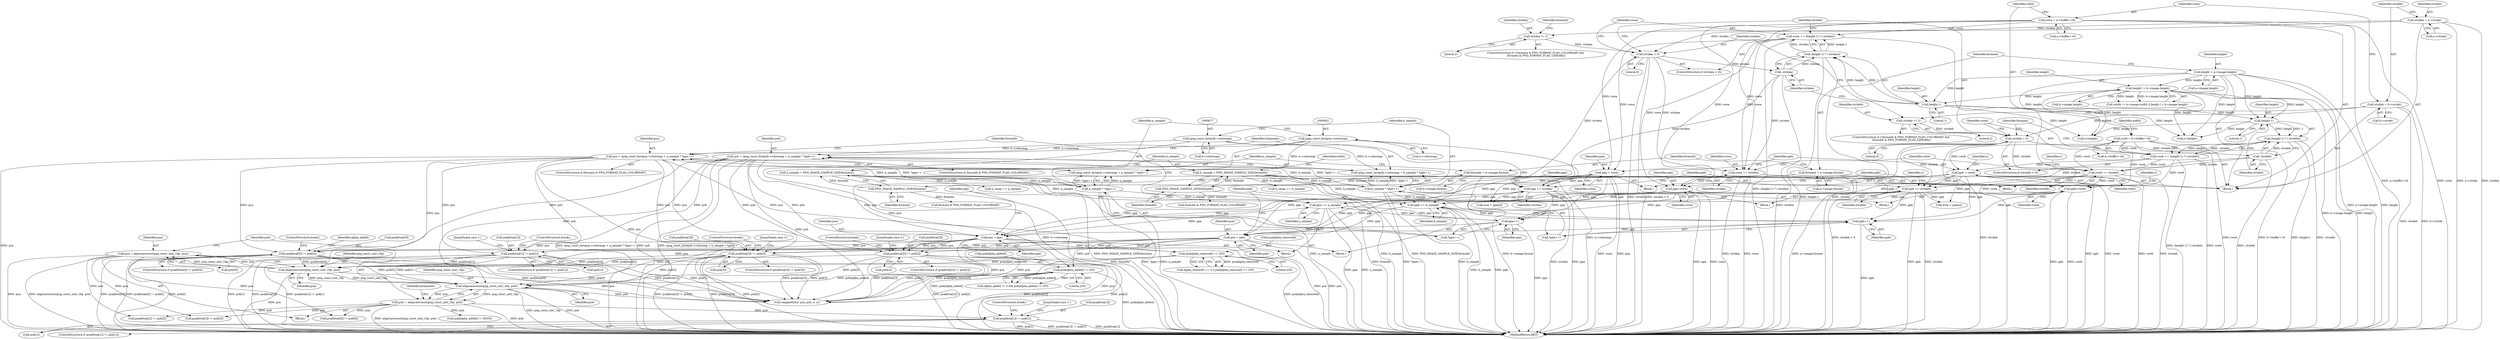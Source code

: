 digraph "0_Android_9d4853418ab2f754c2b63e091c29c5529b8b86ca_27@array" {
"1000943" [label="(Call,pua[btoa[1]] != pub[1])"];
"1000903" [label="(Call,pua = aligncastconst(png_const_uint_16p, psa))"];
"1000905" [label="(Call,aligncastconst(png_const_uint_16p, psa))"];
"1000911" [label="(Call,aligncastconst(png_const_uint_16p, psb))"];
"1000873" [label="(Call,psb = (png_const_bytep)b->colormap + b_sample * *ppb++)"];
"1000876" [label="(Call,(png_const_bytep)b->colormap)"];
"1000881" [label="(Call,b_sample * *ppb++)"];
"1000211" [label="(Call,b_sample = PNG_IMAGE_SAMPLE_SIZE(formatb))"];
"1000213" [label="(Call,PNG_IMAGE_SAMPLE_SIZE(formatb))"];
"1000198" [label="(Call,formatb = b->image.format)"];
"1001020" [label="(Call,psa[btoa[1]] != psb[1])"];
"1000848" [label="(Call,psa = (png_const_bytep)a->colormap + a_sample * *ppa++)"];
"1000851" [label="(Call,(png_const_bytep)a->colormap)"];
"1000856" [label="(Call,a_sample * *ppa++)"];
"1000206" [label="(Call,a_sample = PNG_IMAGE_SAMPLE_SIZE(formata))"];
"1000208" [label="(Call,PNG_IMAGE_SAMPLE_SIZE(formata))"];
"1000190" [label="(Call,formata = a->image.format)"];
"1000863" [label="(Call,psa = ppa)"];
"1000859" [label="(Call,ppa++)"];
"1000830" [label="(Call,ppa=rowa)"];
"1000158" [label="(Call,rowa = a->buffer+16)"];
"1000814" [label="(Call,rowa += stridea)"];
"1000279" [label="(Call,stridea < 0)"];
"1000263" [label="(Call,stridea *= 2)"];
"1000146" [label="(Call,stridea = a->stride)"];
"1000288" [label="(Call,-stridea)"];
"1000282" [label="(Call,rowa += (height-1) * (-stridea))"];
"1000284" [label="(Call,(height-1) * (-stridea))"];
"1000285" [label="(Call,height-1)"];
"1000230" [label="(Call,height != b->image.height)"];
"1000182" [label="(Call,height = a->image.height)"];
"1000866" [label="(Call,ppa += a_sample)"];
"1000349" [label="(Call,ppa += stridea)"];
"1000326" [label="(Call,ppa = rowa)"];
"1000888" [label="(Call,psb = ppb)"];
"1000833" [label="(Call,ppb=rowb)"];
"1000817" [label="(Call,rowb += strideb)"];
"1000291" [label="(Call,strideb < 0)"];
"1000152" [label="(Call,strideb = b->stride)"];
"1000275" [label="(Call,strideb *= 2)"];
"1000300" [label="(Call,-strideb)"];
"1000166" [label="(Call,rowb = b->buffer+16)"];
"1000294" [label="(Call,rowb += (height-1) * (-strideb))"];
"1000296" [label="(Call,(height-1) * (-strideb))"];
"1000297" [label="(Call,height-1)"];
"1000884" [label="(Call,ppb++)"];
"1000891" [label="(Call,ppb += b_sample)"];
"1000352" [label="(Call,ppb += strideb)"];
"1000329" [label="(Call,ppb = rowb)"];
"1001032" [label="(Call,psa[btoa[0]] != psb[0])"];
"1001047" [label="(Call,psb[alpha_added] != 255)"];
"1000996" [label="(Call,psa[btoa[3]] != psb[3])"];
"1001008" [label="(Call,psa[btoa[2]] != psb[2])"];
"1000985" [label="(Call,psa[alpha_removed] == 255)"];
"1000909" [label="(Call,pub = aligncastconst(png_const_uint_16p, psb))"];
"1000167" [label="(Identifier,rowb)"];
"1000183" [label="(Identifier,height)"];
"1000881" [label="(Call,b_sample * *ppb++)"];
"1000807" [label="(Call,y<height)"];
"1000213" [label="(Call,PNG_IMAGE_SAMPLE_SIZE(formatb))"];
"1000952" [label="(ControlStructure,break;)"];
"1000168" [label="(Call,b->buffer+16)"];
"1000831" [label="(Identifier,ppa)"];
"1000891" [label="(Call,ppb += b_sample)"];
"1000159" [label="(Identifier,rowa)"];
"1000866" [label="(Call,ppa += a_sample)"];
"1001041" [label="(ControlStructure,break;)"];
"1000860" [label="(Identifier,ppa)"];
"1000296" [label="(Call,(height-1) * (-strideb))"];
"1001026" [label="(Call,psb[1])"];
"1000834" [label="(Identifier,ppb)"];
"1000191" [label="(Identifier,formata)"];
"1001059" [label="(Call,cmppixel(&tr, psa, psb, x, y))"];
"1000819" [label="(Identifier,strideb)"];
"1000876" [label="(Call,(png_const_bytep)b->colormap)"];
"1000871" [label="(Identifier,formatb)"];
"1000206" [label="(Call,a_sample = PNG_IMAGE_SAMPLE_SIZE(formata))"];
"1000903" [label="(Call,pua = aligncastconst(png_const_uint_16p, psa))"];
"1000904" [label="(Identifier,pua)"];
"1000849" [label="(Identifier,psa)"];
"1000230" [label="(Call,height != b->image.height)"];
"1000943" [label="(Call,pua[btoa[1]] != pub[1])"];
"1001047" [label="(Call,psb[alpha_added] != 255)"];
"1000901" [label="(Block,)"];
"1000212" [label="(Identifier,b_sample)"];
"1000862" [label="(Block,)"];
"1000351" [label="(Identifier,stridea)"];
"1000330" [label="(Identifier,ppb)"];
"1000808" [label="(Identifier,y)"];
"1000304" [label="(Identifier,formata)"];
"1001043" [label="(Call,alpha_added != 4 && psb[alpha_added] != 255)"];
"1000953" [label="(JumpTarget,case 1:)"];
"1000829" [label="(Block,)"];
"1000147" [label="(Identifier,stridea)"];
"1000981" [label="(Call,alpha_removed == 4 || psa[alpha_removed] == 255)"];
"1000287" [label="(Literal,1)"];
"1000892" [label="(Identifier,ppb)"];
"1000986" [label="(Call,psa[alpha_removed])"];
"1000144" [label="(Block,)"];
"1000837" [label="(Identifier,x)"];
"1000211" [label="(Call,b_sample = PNG_IMAGE_SAMPLE_SIZE(formatb))"];
"1000348" [label="(Block,)"];
"1001017" [label="(ControlStructure,break;)"];
"1001008" [label="(Call,psa[btoa[2]] != psb[2])"];
"1001005" [label="(ControlStructure,break;)"];
"1000858" [label="(Call,*ppa++)"];
"1000335" [label="(Identifier,y)"];
"1000263" [label="(Call,stridea *= 2)"];
"1000199" [label="(Identifier,formatb)"];
"1000207" [label="(Identifier,a_sample)"];
"1000281" [label="(Literal,0)"];
"1000280" [label="(Identifier,stridea)"];
"1000288" [label="(Call,-stridea)"];
"1000949" [label="(Call,pub[1])"];
"1000955" [label="(Call,pua[btoa[0]] != pub[0])"];
"1000275" [label="(Call,strideb *= 2)"];
"1000863" [label="(Call,psa = ppa)"];
"1000873" [label="(Call,psb = (png_const_bytep)b->colormap + b_sample * *ppb++)"];
"1001020" [label="(Call,psa[btoa[1]] != psb[1])"];
"1001030" [label="(JumpTarget,case 1:)"];
"1000276" [label="(Identifier,strideb)"];
"1000285" [label="(Call,height-1)"];
"1000298" [label="(Identifier,height)"];
"1001006" [label="(JumpTarget,case 3:)"];
"1000883" [label="(Call,*ppb++)"];
"1000175" [label="(Identifier,width)"];
"1001018" [label="(JumpTarget,case 2:)"];
"1000850" [label="(Call,(png_const_bytep)a->colormap + a_sample * *ppa++)"];
"1000190" [label="(Call,formata = a->image.format)"];
"1000231" [label="(Identifier,height)"];
"1000887" [label="(Block,)"];
"1000882" [label="(Identifier,b_sample)"];
"1000814" [label="(Call,rowa += stridea)"];
"1000835" [label="(Identifier,rowb)"];
"1001038" [label="(Call,psb[0])"];
"1000354" [label="(Identifier,strideb)"];
"1000342" [label="(Identifier,y)"];
"1001128" [label="(MethodReturn,RET)"];
"1000911" [label="(Call,aligncastconst(png_const_uint_16p, psb))"];
"1000265" [label="(Literal,2)"];
"1000299" [label="(Literal,1)"];
"1001051" [label="(Literal,255)"];
"1000830" [label="(Call,ppa=rowa)"];
"1000844" [label="(ControlStructure,if (formata & PNG_FORMAT_FLAG_COLORMAP))"];
"1000192" [label="(Call,a->image.format)"];
"1000857" [label="(Identifier,a_sample)"];
"1000817" [label="(Call,rowb += strideb)"];
"1000995" [label="(ControlStructure,if (psa[btoa[3]] != psb[3]))"];
"1000864" [label="(Identifier,psa)"];
"1000292" [label="(Identifier,strideb)"];
"1000919" [label="(Call,pua[btoa[3]] != pub[3])"];
"1000349" [label="(Call,ppa += stridea)"];
"1000350" [label="(Identifier,ppa)"];
"1000295" [label="(Identifier,rowb)"];
"1000148" [label="(Call,a->stride)"];
"1000833" [label="(Call,ppb=rowb)"];
"1001045" [label="(Identifier,alpha_added)"];
"1000208" [label="(Call,PNG_IMAGE_SAMPLE_SIZE(formata))"];
"1000232" [label="(Call,b->image.height)"];
"1000270" [label="(Identifier,formatb)"];
"1001014" [label="(Call,psb[2])"];
"1000353" [label="(Identifier,ppb)"];
"1000352" [label="(Call,ppb += strideb)"];
"1000266" [label="(ControlStructure,if (!(formatb & PNG_FORMAT_FLAG_COLORMAP) &&\n (formatb & PNG_FORMAT_FLAG_LINEAR)))"];
"1000905" [label="(Call,aligncastconst(png_const_uint_16p, psa))"];
"1000853" [label="(Call,a->colormap)"];
"1001033" [label="(Call,psa[btoa[0]])"];
"1000269" [label="(Call,formatb & PNG_FORMAT_FLAG_COLORMAP)"];
"1000910" [label="(Identifier,pub)"];
"1000859" [label="(Call,ppa++)"];
"1000374" [label="(Call,aval = ppa[x])"];
"1000308" [label="(Block,)"];
"1000944" [label="(Call,pua[btoa[1]])"];
"1000851" [label="(Call,(png_const_bytep)a->colormap)"];
"1000878" [label="(Call,b->colormap)"];
"1000884" [label="(Call,ppb++)"];
"1000257" [label="(Call,formata & PNG_FORMAT_FLAG_COLORMAP)"];
"1001002" [label="(Call,psb[3])"];
"1000166" [label="(Call,rowb = b->buffer+16)"];
"1000813" [label="(Block,)"];
"1000327" [label="(Identifier,ppa)"];
"1000444" [label="(Call,a_cmap += a_sample)"];
"1001019" [label="(ControlStructure,if (psa[btoa[1]] != psb[1]))"];
"1000209" [label="(Identifier,formata)"];
"1001007" [label="(ControlStructure,if (psa[btoa[2]] != psb[2]))"];
"1000154" [label="(Call,b->stride)"];
"1001021" [label="(Call,psa[btoa[1]])"];
"1000893" [label="(Identifier,b_sample)"];
"1000913" [label="(Identifier,psb)"];
"1000912" [label="(Identifier,png_const_uint_16p)"];
"1000290" [label="(ControlStructure,if (strideb < 0))"];
"1000277" [label="(Literal,2)"];
"1000264" [label="(Identifier,stridea)"];
"1000970" [label="(Call,pub[alpha_added] != 65535)"];
"1000931" [label="(Call,pua[btoa[2]] != pub[2])"];
"1000869" [label="(ControlStructure,if (formatb & PNG_FORMAT_FLAG_COLORMAP))"];
"1000297" [label="(Call,height-1)"];
"1000146" [label="(Call,stridea = a->stride)"];
"1001032" [label="(Call,psa[btoa[0]] != psb[0])"];
"1000254" [label="(ControlStructure,if (!(formata & PNG_FORMAT_FLAG_COLORMAP) &&\n (formata & PNG_FORMAT_FLAG_LINEAR)))"];
"1000856" [label="(Call,a_sample * *ppa++)"];
"1000816" [label="(Identifier,stridea)"];
"1000907" [label="(Identifier,psa)"];
"1000875" [label="(Call,(png_const_bytep)b->colormap + b_sample * *ppb++)"];
"1001029" [label="(ControlStructure,break;)"];
"1000906" [label="(Identifier,png_const_uint_16p)"];
"1000289" [label="(Identifier,stridea)"];
"1000284" [label="(Call,(height-1) * (-stridea))"];
"1000867" [label="(Identifier,ppa)"];
"1000890" [label="(Identifier,ppb)"];
"1000301" [label="(Identifier,strideb)"];
"1000909" [label="(Call,pub = aligncastconst(png_const_uint_16p, psb))"];
"1000283" [label="(Identifier,rowa)"];
"1000874" [label="(Identifier,psb)"];
"1000153" [label="(Identifier,strideb)"];
"1000214" [label="(Identifier,formatb)"];
"1000198" [label="(Call,formatb = b->image.format)"];
"1000152" [label="(Call,strideb = b->stride)"];
"1000885" [label="(Identifier,ppb)"];
"1000326" [label="(Call,ppa = rowa)"];
"1000848" [label="(Call,psa = (png_const_bytep)a->colormap + a_sample * *ppa++)"];
"1000224" [label="(Identifier,width)"];
"1000985" [label="(Call,psa[alpha_removed] == 255)"];
"1000368" [label="(Call,bval = ppb[x])"];
"1000160" [label="(Call,a->buffer+16)"];
"1000447" [label="(Call,b_cmap += b_sample)"];
"1000818" [label="(Identifier,rowb)"];
"1000279" [label="(Call,stridea < 0)"];
"1000868" [label="(Identifier,a_sample)"];
"1000942" [label="(ControlStructure,if (pua[btoa[1]] != pub[1]))"];
"1000329" [label="(Call,ppb = rowb)"];
"1000222" [label="(Call,width != b->image.width || height != b->image.height)"];
"1000158" [label="(Call,rowa = a->buffer+16)"];
"1000989" [label="(Literal,255)"];
"1000200" [label="(Call,b->image.format)"];
"1000865" [label="(Identifier,ppa)"];
"1000278" [label="(ControlStructure,if (stridea < 0))"];
"1000328" [label="(Identifier,rowa)"];
"1000294" [label="(Call,rowb += (height-1) * (-strideb))"];
"1000997" [label="(Call,psa[btoa[3]])"];
"1000815" [label="(Identifier,rowa)"];
"1000282" [label="(Call,rowa += (height-1) * (-stridea))"];
"1001031" [label="(ControlStructure,if (psa[btoa[0]] != psb[0]))"];
"1000341" [label="(Call,y<height)"];
"1000889" [label="(Identifier,psb)"];
"1000895" [label="(Identifier,bchannels)"];
"1000286" [label="(Identifier,height)"];
"1000291" [label="(Call,strideb < 0)"];
"1000293" [label="(Literal,0)"];
"1000331" [label="(Identifier,rowb)"];
"1001048" [label="(Call,psb[alpha_added])"];
"1000915" [label="(Identifier,bchannels)"];
"1000300" [label="(Call,-strideb)"];
"1000832" [label="(Identifier,rowa)"];
"1000996" [label="(Call,psa[btoa[3]] != psb[3])"];
"1001009" [label="(Call,psa[btoa[2]])"];
"1000888" [label="(Call,psb = ppb)"];
"1000182" [label="(Call,height = a->image.height)"];
"1000184" [label="(Call,a->image.height)"];
"1000943" -> "1000942"  [label="AST: "];
"1000943" -> "1000949"  [label="CFG: "];
"1000944" -> "1000943"  [label="AST: "];
"1000949" -> "1000943"  [label="AST: "];
"1000952" -> "1000943"  [label="CFG: "];
"1000953" -> "1000943"  [label="CFG: "];
"1000943" -> "1001128"  [label="DDG: pua[btoa[1]] != pub[1]"];
"1000943" -> "1001128"  [label="DDG: pua[btoa[1]]"];
"1000943" -> "1001128"  [label="DDG: pub[1]"];
"1000903" -> "1000943"  [label="DDG: pua"];
"1000909" -> "1000943"  [label="DDG: pub"];
"1000903" -> "1000901"  [label="AST: "];
"1000903" -> "1000905"  [label="CFG: "];
"1000904" -> "1000903"  [label="AST: "];
"1000905" -> "1000903"  [label="AST: "];
"1000910" -> "1000903"  [label="CFG: "];
"1000903" -> "1001128"  [label="DDG: pua"];
"1000903" -> "1001128"  [label="DDG: aligncastconst(png_const_uint_16p, psa)"];
"1000905" -> "1000903"  [label="DDG: png_const_uint_16p"];
"1000905" -> "1000903"  [label="DDG: psa"];
"1000903" -> "1000919"  [label="DDG: pua"];
"1000903" -> "1000931"  [label="DDG: pua"];
"1000903" -> "1000955"  [label="DDG: pua"];
"1000905" -> "1000907"  [label="CFG: "];
"1000906" -> "1000905"  [label="AST: "];
"1000907" -> "1000905"  [label="AST: "];
"1000905" -> "1001128"  [label="DDG: psa"];
"1000911" -> "1000905"  [label="DDG: png_const_uint_16p"];
"1000848" -> "1000905"  [label="DDG: psa"];
"1001020" -> "1000905"  [label="DDG: psa[btoa[1]]"];
"1001008" -> "1000905"  [label="DDG: psa[btoa[2]]"];
"1001032" -> "1000905"  [label="DDG: psa[btoa[0]]"];
"1000985" -> "1000905"  [label="DDG: psa[alpha_removed]"];
"1000996" -> "1000905"  [label="DDG: psa[btoa[3]]"];
"1000863" -> "1000905"  [label="DDG: psa"];
"1000905" -> "1000911"  [label="DDG: png_const_uint_16p"];
"1000905" -> "1001059"  [label="DDG: psa"];
"1000911" -> "1000909"  [label="AST: "];
"1000911" -> "1000913"  [label="CFG: "];
"1000912" -> "1000911"  [label="AST: "];
"1000913" -> "1000911"  [label="AST: "];
"1000909" -> "1000911"  [label="CFG: "];
"1000911" -> "1001128"  [label="DDG: png_const_uint_16p"];
"1000911" -> "1001128"  [label="DDG: psb"];
"1000911" -> "1000909"  [label="DDG: png_const_uint_16p"];
"1000911" -> "1000909"  [label="DDG: psb"];
"1000873" -> "1000911"  [label="DDG: psb"];
"1001020" -> "1000911"  [label="DDG: psb[1]"];
"1001032" -> "1000911"  [label="DDG: psb[0]"];
"1001047" -> "1000911"  [label="DDG: psb[alpha_added]"];
"1000996" -> "1000911"  [label="DDG: psb[3]"];
"1001008" -> "1000911"  [label="DDG: psb[2]"];
"1000888" -> "1000911"  [label="DDG: psb"];
"1000911" -> "1001059"  [label="DDG: psb"];
"1000873" -> "1000869"  [label="AST: "];
"1000873" -> "1000875"  [label="CFG: "];
"1000874" -> "1000873"  [label="AST: "];
"1000875" -> "1000873"  [label="AST: "];
"1000895" -> "1000873"  [label="CFG: "];
"1000873" -> "1001128"  [label="DDG: psb"];
"1000873" -> "1001128"  [label="DDG: (png_const_bytep)b->colormap + b_sample * *ppb++"];
"1000876" -> "1000873"  [label="DDG: b->colormap"];
"1000881" -> "1000873"  [label="DDG: b_sample"];
"1000881" -> "1000873"  [label="DDG: *ppb++"];
"1000873" -> "1000996"  [label="DDG: psb"];
"1000873" -> "1001008"  [label="DDG: psb"];
"1000873" -> "1001020"  [label="DDG: psb"];
"1000873" -> "1001032"  [label="DDG: psb"];
"1000873" -> "1001047"  [label="DDG: psb"];
"1000873" -> "1001059"  [label="DDG: psb"];
"1000876" -> "1000875"  [label="AST: "];
"1000876" -> "1000878"  [label="CFG: "];
"1000877" -> "1000876"  [label="AST: "];
"1000878" -> "1000876"  [label="AST: "];
"1000882" -> "1000876"  [label="CFG: "];
"1000876" -> "1001128"  [label="DDG: b->colormap"];
"1000876" -> "1000875"  [label="DDG: b->colormap"];
"1000881" -> "1000875"  [label="AST: "];
"1000881" -> "1000883"  [label="CFG: "];
"1000882" -> "1000881"  [label="AST: "];
"1000883" -> "1000881"  [label="AST: "];
"1000875" -> "1000881"  [label="CFG: "];
"1000881" -> "1001128"  [label="DDG: *ppb++"];
"1000881" -> "1001128"  [label="DDG: b_sample"];
"1000881" -> "1000875"  [label="DDG: b_sample"];
"1000881" -> "1000875"  [label="DDG: *ppb++"];
"1000211" -> "1000881"  [label="DDG: b_sample"];
"1000881" -> "1000891"  [label="DDG: b_sample"];
"1000211" -> "1000144"  [label="AST: "];
"1000211" -> "1000213"  [label="CFG: "];
"1000212" -> "1000211"  [label="AST: "];
"1000213" -> "1000211"  [label="AST: "];
"1000224" -> "1000211"  [label="CFG: "];
"1000211" -> "1001128"  [label="DDG: b_sample"];
"1000211" -> "1001128"  [label="DDG: PNG_IMAGE_SAMPLE_SIZE(formatb)"];
"1000213" -> "1000211"  [label="DDG: formatb"];
"1000211" -> "1000447"  [label="DDG: b_sample"];
"1000211" -> "1000891"  [label="DDG: b_sample"];
"1000213" -> "1000214"  [label="CFG: "];
"1000214" -> "1000213"  [label="AST: "];
"1000213" -> "1001128"  [label="DDG: formatb"];
"1000198" -> "1000213"  [label="DDG: formatb"];
"1000213" -> "1000269"  [label="DDG: formatb"];
"1000198" -> "1000144"  [label="AST: "];
"1000198" -> "1000200"  [label="CFG: "];
"1000199" -> "1000198"  [label="AST: "];
"1000200" -> "1000198"  [label="AST: "];
"1000207" -> "1000198"  [label="CFG: "];
"1000198" -> "1001128"  [label="DDG: b->image.format"];
"1001020" -> "1001019"  [label="AST: "];
"1001020" -> "1001026"  [label="CFG: "];
"1001021" -> "1001020"  [label="AST: "];
"1001026" -> "1001020"  [label="AST: "];
"1001029" -> "1001020"  [label="CFG: "];
"1001030" -> "1001020"  [label="CFG: "];
"1001020" -> "1001128"  [label="DDG: psb[1]"];
"1001020" -> "1001128"  [label="DDG: psa[btoa[1]]"];
"1001020" -> "1001128"  [label="DDG: psa[btoa[1]] != psb[1]"];
"1000848" -> "1001020"  [label="DDG: psa"];
"1000863" -> "1001020"  [label="DDG: psa"];
"1000888" -> "1001020"  [label="DDG: psb"];
"1001020" -> "1001059"  [label="DDG: psa[btoa[1]]"];
"1001020" -> "1001059"  [label="DDG: psb[1]"];
"1000848" -> "1000844"  [label="AST: "];
"1000848" -> "1000850"  [label="CFG: "];
"1000849" -> "1000848"  [label="AST: "];
"1000850" -> "1000848"  [label="AST: "];
"1000871" -> "1000848"  [label="CFG: "];
"1000848" -> "1001128"  [label="DDG: psa"];
"1000848" -> "1001128"  [label="DDG: (png_const_bytep)a->colormap + a_sample * *ppa++"];
"1000851" -> "1000848"  [label="DDG: a->colormap"];
"1000856" -> "1000848"  [label="DDG: a_sample"];
"1000856" -> "1000848"  [label="DDG: *ppa++"];
"1000848" -> "1000985"  [label="DDG: psa"];
"1000848" -> "1000996"  [label="DDG: psa"];
"1000848" -> "1001008"  [label="DDG: psa"];
"1000848" -> "1001032"  [label="DDG: psa"];
"1000848" -> "1001059"  [label="DDG: psa"];
"1000851" -> "1000850"  [label="AST: "];
"1000851" -> "1000853"  [label="CFG: "];
"1000852" -> "1000851"  [label="AST: "];
"1000853" -> "1000851"  [label="AST: "];
"1000857" -> "1000851"  [label="CFG: "];
"1000851" -> "1001128"  [label="DDG: a->colormap"];
"1000851" -> "1000850"  [label="DDG: a->colormap"];
"1000856" -> "1000850"  [label="AST: "];
"1000856" -> "1000858"  [label="CFG: "];
"1000857" -> "1000856"  [label="AST: "];
"1000858" -> "1000856"  [label="AST: "];
"1000850" -> "1000856"  [label="CFG: "];
"1000856" -> "1001128"  [label="DDG: *ppa++"];
"1000856" -> "1001128"  [label="DDG: a_sample"];
"1000856" -> "1000850"  [label="DDG: a_sample"];
"1000856" -> "1000850"  [label="DDG: *ppa++"];
"1000206" -> "1000856"  [label="DDG: a_sample"];
"1000856" -> "1000866"  [label="DDG: a_sample"];
"1000206" -> "1000144"  [label="AST: "];
"1000206" -> "1000208"  [label="CFG: "];
"1000207" -> "1000206"  [label="AST: "];
"1000208" -> "1000206"  [label="AST: "];
"1000212" -> "1000206"  [label="CFG: "];
"1000206" -> "1001128"  [label="DDG: PNG_IMAGE_SAMPLE_SIZE(formata)"];
"1000206" -> "1001128"  [label="DDG: a_sample"];
"1000208" -> "1000206"  [label="DDG: formata"];
"1000206" -> "1000444"  [label="DDG: a_sample"];
"1000206" -> "1000866"  [label="DDG: a_sample"];
"1000208" -> "1000209"  [label="CFG: "];
"1000209" -> "1000208"  [label="AST: "];
"1000208" -> "1001128"  [label="DDG: formata"];
"1000190" -> "1000208"  [label="DDG: formata"];
"1000208" -> "1000257"  [label="DDG: formata"];
"1000190" -> "1000144"  [label="AST: "];
"1000190" -> "1000192"  [label="CFG: "];
"1000191" -> "1000190"  [label="AST: "];
"1000192" -> "1000190"  [label="AST: "];
"1000199" -> "1000190"  [label="CFG: "];
"1000190" -> "1001128"  [label="DDG: a->image.format"];
"1000863" -> "1000862"  [label="AST: "];
"1000863" -> "1000865"  [label="CFG: "];
"1000864" -> "1000863"  [label="AST: "];
"1000865" -> "1000863"  [label="AST: "];
"1000867" -> "1000863"  [label="CFG: "];
"1000863" -> "1001128"  [label="DDG: psa"];
"1000859" -> "1000863"  [label="DDG: ppa"];
"1000830" -> "1000863"  [label="DDG: ppa"];
"1000866" -> "1000863"  [label="DDG: ppa"];
"1000349" -> "1000863"  [label="DDG: ppa"];
"1000326" -> "1000863"  [label="DDG: ppa"];
"1000863" -> "1000985"  [label="DDG: psa"];
"1000863" -> "1000996"  [label="DDG: psa"];
"1000863" -> "1001008"  [label="DDG: psa"];
"1000863" -> "1001032"  [label="DDG: psa"];
"1000863" -> "1001059"  [label="DDG: psa"];
"1000859" -> "1000858"  [label="AST: "];
"1000859" -> "1000860"  [label="CFG: "];
"1000860" -> "1000859"  [label="AST: "];
"1000858" -> "1000859"  [label="CFG: "];
"1000859" -> "1001128"  [label="DDG: ppa"];
"1000830" -> "1000859"  [label="DDG: ppa"];
"1000866" -> "1000859"  [label="DDG: ppa"];
"1000349" -> "1000859"  [label="DDG: ppa"];
"1000326" -> "1000859"  [label="DDG: ppa"];
"1000859" -> "1000866"  [label="DDG: ppa"];
"1000830" -> "1000829"  [label="AST: "];
"1000830" -> "1000832"  [label="CFG: "];
"1000831" -> "1000830"  [label="AST: "];
"1000832" -> "1000830"  [label="AST: "];
"1000834" -> "1000830"  [label="CFG: "];
"1000830" -> "1001128"  [label="DDG: rowa"];
"1000830" -> "1001128"  [label="DDG: ppa"];
"1000158" -> "1000830"  [label="DDG: rowa"];
"1000814" -> "1000830"  [label="DDG: rowa"];
"1000282" -> "1000830"  [label="DDG: rowa"];
"1000830" -> "1000866"  [label="DDG: ppa"];
"1000158" -> "1000144"  [label="AST: "];
"1000158" -> "1000160"  [label="CFG: "];
"1000159" -> "1000158"  [label="AST: "];
"1000160" -> "1000158"  [label="AST: "];
"1000167" -> "1000158"  [label="CFG: "];
"1000158" -> "1001128"  [label="DDG: rowa"];
"1000158" -> "1001128"  [label="DDG: a->buffer+16"];
"1000158" -> "1000282"  [label="DDG: rowa"];
"1000158" -> "1000326"  [label="DDG: rowa"];
"1000158" -> "1000814"  [label="DDG: rowa"];
"1000814" -> "1000813"  [label="AST: "];
"1000814" -> "1000816"  [label="CFG: "];
"1000815" -> "1000814"  [label="AST: "];
"1000816" -> "1000814"  [label="AST: "];
"1000818" -> "1000814"  [label="CFG: "];
"1000814" -> "1001128"  [label="DDG: stridea"];
"1000814" -> "1001128"  [label="DDG: rowa"];
"1000279" -> "1000814"  [label="DDG: stridea"];
"1000288" -> "1000814"  [label="DDG: stridea"];
"1000282" -> "1000814"  [label="DDG: rowa"];
"1000279" -> "1000278"  [label="AST: "];
"1000279" -> "1000281"  [label="CFG: "];
"1000280" -> "1000279"  [label="AST: "];
"1000281" -> "1000279"  [label="AST: "];
"1000283" -> "1000279"  [label="CFG: "];
"1000292" -> "1000279"  [label="CFG: "];
"1000279" -> "1001128"  [label="DDG: stridea"];
"1000279" -> "1001128"  [label="DDG: stridea < 0"];
"1000263" -> "1000279"  [label="DDG: stridea"];
"1000146" -> "1000279"  [label="DDG: stridea"];
"1000279" -> "1000288"  [label="DDG: stridea"];
"1000279" -> "1000349"  [label="DDG: stridea"];
"1000263" -> "1000254"  [label="AST: "];
"1000263" -> "1000265"  [label="CFG: "];
"1000264" -> "1000263"  [label="AST: "];
"1000265" -> "1000263"  [label="AST: "];
"1000270" -> "1000263"  [label="CFG: "];
"1000146" -> "1000263"  [label="DDG: stridea"];
"1000146" -> "1000144"  [label="AST: "];
"1000146" -> "1000148"  [label="CFG: "];
"1000147" -> "1000146"  [label="AST: "];
"1000148" -> "1000146"  [label="AST: "];
"1000153" -> "1000146"  [label="CFG: "];
"1000146" -> "1001128"  [label="DDG: a->stride"];
"1000146" -> "1001128"  [label="DDG: stridea"];
"1000288" -> "1000284"  [label="AST: "];
"1000288" -> "1000289"  [label="CFG: "];
"1000289" -> "1000288"  [label="AST: "];
"1000284" -> "1000288"  [label="CFG: "];
"1000288" -> "1001128"  [label="DDG: stridea"];
"1000288" -> "1000284"  [label="DDG: stridea"];
"1000288" -> "1000349"  [label="DDG: stridea"];
"1000282" -> "1000278"  [label="AST: "];
"1000282" -> "1000284"  [label="CFG: "];
"1000283" -> "1000282"  [label="AST: "];
"1000284" -> "1000282"  [label="AST: "];
"1000292" -> "1000282"  [label="CFG: "];
"1000282" -> "1001128"  [label="DDG: (height-1) * (-stridea)"];
"1000282" -> "1001128"  [label="DDG: rowa"];
"1000284" -> "1000282"  [label="DDG: height-1"];
"1000284" -> "1000282"  [label="DDG: -stridea"];
"1000282" -> "1000326"  [label="DDG: rowa"];
"1000285" -> "1000284"  [label="AST: "];
"1000284" -> "1001128"  [label="DDG: height-1"];
"1000284" -> "1001128"  [label="DDG: -stridea"];
"1000285" -> "1000284"  [label="DDG: height"];
"1000285" -> "1000284"  [label="DDG: 1"];
"1000285" -> "1000287"  [label="CFG: "];
"1000286" -> "1000285"  [label="AST: "];
"1000287" -> "1000285"  [label="AST: "];
"1000289" -> "1000285"  [label="CFG: "];
"1000230" -> "1000285"  [label="DDG: height"];
"1000182" -> "1000285"  [label="DDG: height"];
"1000285" -> "1000297"  [label="DDG: height"];
"1000285" -> "1000341"  [label="DDG: height"];
"1000285" -> "1000807"  [label="DDG: height"];
"1000230" -> "1000222"  [label="AST: "];
"1000230" -> "1000232"  [label="CFG: "];
"1000231" -> "1000230"  [label="AST: "];
"1000232" -> "1000230"  [label="AST: "];
"1000222" -> "1000230"  [label="CFG: "];
"1000230" -> "1001128"  [label="DDG: height"];
"1000230" -> "1001128"  [label="DDG: b->image.height"];
"1000230" -> "1000222"  [label="DDG: height"];
"1000230" -> "1000222"  [label="DDG: b->image.height"];
"1000182" -> "1000230"  [label="DDG: height"];
"1000230" -> "1000297"  [label="DDG: height"];
"1000230" -> "1000341"  [label="DDG: height"];
"1000230" -> "1000807"  [label="DDG: height"];
"1000182" -> "1000144"  [label="AST: "];
"1000182" -> "1000184"  [label="CFG: "];
"1000183" -> "1000182"  [label="AST: "];
"1000184" -> "1000182"  [label="AST: "];
"1000191" -> "1000182"  [label="CFG: "];
"1000182" -> "1001128"  [label="DDG: a->image.height"];
"1000182" -> "1001128"  [label="DDG: height"];
"1000182" -> "1000297"  [label="DDG: height"];
"1000182" -> "1000341"  [label="DDG: height"];
"1000182" -> "1000807"  [label="DDG: height"];
"1000866" -> "1000862"  [label="AST: "];
"1000866" -> "1000868"  [label="CFG: "];
"1000867" -> "1000866"  [label="AST: "];
"1000868" -> "1000866"  [label="AST: "];
"1000871" -> "1000866"  [label="CFG: "];
"1000866" -> "1001128"  [label="DDG: ppa"];
"1000866" -> "1001128"  [label="DDG: a_sample"];
"1000349" -> "1000866"  [label="DDG: ppa"];
"1000326" -> "1000866"  [label="DDG: ppa"];
"1000349" -> "1000348"  [label="AST: "];
"1000349" -> "1000351"  [label="CFG: "];
"1000350" -> "1000349"  [label="AST: "];
"1000351" -> "1000349"  [label="AST: "];
"1000353" -> "1000349"  [label="CFG: "];
"1000349" -> "1001128"  [label="DDG: stridea"];
"1000349" -> "1001128"  [label="DDG: ppa"];
"1000326" -> "1000349"  [label="DDG: ppa"];
"1000349" -> "1000374"  [label="DDG: ppa"];
"1000326" -> "1000308"  [label="AST: "];
"1000326" -> "1000328"  [label="CFG: "];
"1000327" -> "1000326"  [label="AST: "];
"1000328" -> "1000326"  [label="AST: "];
"1000330" -> "1000326"  [label="CFG: "];
"1000326" -> "1001128"  [label="DDG: rowa"];
"1000326" -> "1001128"  [label="DDG: ppa"];
"1000326" -> "1000374"  [label="DDG: ppa"];
"1000888" -> "1000887"  [label="AST: "];
"1000888" -> "1000890"  [label="CFG: "];
"1000889" -> "1000888"  [label="AST: "];
"1000890" -> "1000888"  [label="AST: "];
"1000892" -> "1000888"  [label="CFG: "];
"1000888" -> "1001128"  [label="DDG: psb"];
"1000833" -> "1000888"  [label="DDG: ppb"];
"1000884" -> "1000888"  [label="DDG: ppb"];
"1000891" -> "1000888"  [label="DDG: ppb"];
"1000352" -> "1000888"  [label="DDG: ppb"];
"1000329" -> "1000888"  [label="DDG: ppb"];
"1000888" -> "1000996"  [label="DDG: psb"];
"1000888" -> "1001008"  [label="DDG: psb"];
"1000888" -> "1001032"  [label="DDG: psb"];
"1000888" -> "1001047"  [label="DDG: psb"];
"1000888" -> "1001059"  [label="DDG: psb"];
"1000833" -> "1000829"  [label="AST: "];
"1000833" -> "1000835"  [label="CFG: "];
"1000834" -> "1000833"  [label="AST: "];
"1000835" -> "1000833"  [label="AST: "];
"1000837" -> "1000833"  [label="CFG: "];
"1000833" -> "1001128"  [label="DDG: ppb"];
"1000833" -> "1001128"  [label="DDG: rowb"];
"1000817" -> "1000833"  [label="DDG: rowb"];
"1000166" -> "1000833"  [label="DDG: rowb"];
"1000294" -> "1000833"  [label="DDG: rowb"];
"1000833" -> "1000884"  [label="DDG: ppb"];
"1000833" -> "1000891"  [label="DDG: ppb"];
"1000817" -> "1000813"  [label="AST: "];
"1000817" -> "1000819"  [label="CFG: "];
"1000818" -> "1000817"  [label="AST: "];
"1000819" -> "1000817"  [label="AST: "];
"1000808" -> "1000817"  [label="CFG: "];
"1000817" -> "1001128"  [label="DDG: rowb"];
"1000817" -> "1001128"  [label="DDG: strideb"];
"1000291" -> "1000817"  [label="DDG: strideb"];
"1000300" -> "1000817"  [label="DDG: strideb"];
"1000166" -> "1000817"  [label="DDG: rowb"];
"1000294" -> "1000817"  [label="DDG: rowb"];
"1000291" -> "1000290"  [label="AST: "];
"1000291" -> "1000293"  [label="CFG: "];
"1000292" -> "1000291"  [label="AST: "];
"1000293" -> "1000291"  [label="AST: "];
"1000295" -> "1000291"  [label="CFG: "];
"1000304" -> "1000291"  [label="CFG: "];
"1000291" -> "1001128"  [label="DDG: strideb < 0"];
"1000291" -> "1001128"  [label="DDG: strideb"];
"1000152" -> "1000291"  [label="DDG: strideb"];
"1000275" -> "1000291"  [label="DDG: strideb"];
"1000291" -> "1000300"  [label="DDG: strideb"];
"1000291" -> "1000352"  [label="DDG: strideb"];
"1000152" -> "1000144"  [label="AST: "];
"1000152" -> "1000154"  [label="CFG: "];
"1000153" -> "1000152"  [label="AST: "];
"1000154" -> "1000152"  [label="AST: "];
"1000159" -> "1000152"  [label="CFG: "];
"1000152" -> "1001128"  [label="DDG: strideb"];
"1000152" -> "1001128"  [label="DDG: b->stride"];
"1000152" -> "1000275"  [label="DDG: strideb"];
"1000275" -> "1000266"  [label="AST: "];
"1000275" -> "1000277"  [label="CFG: "];
"1000276" -> "1000275"  [label="AST: "];
"1000277" -> "1000275"  [label="AST: "];
"1000280" -> "1000275"  [label="CFG: "];
"1000300" -> "1000296"  [label="AST: "];
"1000300" -> "1000301"  [label="CFG: "];
"1000301" -> "1000300"  [label="AST: "];
"1000296" -> "1000300"  [label="CFG: "];
"1000300" -> "1001128"  [label="DDG: strideb"];
"1000300" -> "1000296"  [label="DDG: strideb"];
"1000300" -> "1000352"  [label="DDG: strideb"];
"1000166" -> "1000144"  [label="AST: "];
"1000166" -> "1000168"  [label="CFG: "];
"1000167" -> "1000166"  [label="AST: "];
"1000168" -> "1000166"  [label="AST: "];
"1000175" -> "1000166"  [label="CFG: "];
"1000166" -> "1001128"  [label="DDG: b->buffer+16"];
"1000166" -> "1001128"  [label="DDG: rowb"];
"1000166" -> "1000294"  [label="DDG: rowb"];
"1000166" -> "1000329"  [label="DDG: rowb"];
"1000294" -> "1000290"  [label="AST: "];
"1000294" -> "1000296"  [label="CFG: "];
"1000295" -> "1000294"  [label="AST: "];
"1000296" -> "1000294"  [label="AST: "];
"1000304" -> "1000294"  [label="CFG: "];
"1000294" -> "1001128"  [label="DDG: (height-1) * (-strideb)"];
"1000294" -> "1001128"  [label="DDG: rowb"];
"1000296" -> "1000294"  [label="DDG: height-1"];
"1000296" -> "1000294"  [label="DDG: -strideb"];
"1000294" -> "1000329"  [label="DDG: rowb"];
"1000297" -> "1000296"  [label="AST: "];
"1000296" -> "1001128"  [label="DDG: -strideb"];
"1000296" -> "1001128"  [label="DDG: height-1"];
"1000297" -> "1000296"  [label="DDG: height"];
"1000297" -> "1000296"  [label="DDG: 1"];
"1000297" -> "1000299"  [label="CFG: "];
"1000298" -> "1000297"  [label="AST: "];
"1000299" -> "1000297"  [label="AST: "];
"1000301" -> "1000297"  [label="CFG: "];
"1000297" -> "1000341"  [label="DDG: height"];
"1000297" -> "1000807"  [label="DDG: height"];
"1000884" -> "1000883"  [label="AST: "];
"1000884" -> "1000885"  [label="CFG: "];
"1000885" -> "1000884"  [label="AST: "];
"1000883" -> "1000884"  [label="CFG: "];
"1000884" -> "1001128"  [label="DDG: ppb"];
"1000891" -> "1000884"  [label="DDG: ppb"];
"1000352" -> "1000884"  [label="DDG: ppb"];
"1000329" -> "1000884"  [label="DDG: ppb"];
"1000884" -> "1000891"  [label="DDG: ppb"];
"1000891" -> "1000887"  [label="AST: "];
"1000891" -> "1000893"  [label="CFG: "];
"1000892" -> "1000891"  [label="AST: "];
"1000893" -> "1000891"  [label="AST: "];
"1000895" -> "1000891"  [label="CFG: "];
"1000891" -> "1001128"  [label="DDG: b_sample"];
"1000891" -> "1001128"  [label="DDG: ppb"];
"1000352" -> "1000891"  [label="DDG: ppb"];
"1000329" -> "1000891"  [label="DDG: ppb"];
"1000352" -> "1000348"  [label="AST: "];
"1000352" -> "1000354"  [label="CFG: "];
"1000353" -> "1000352"  [label="AST: "];
"1000354" -> "1000352"  [label="AST: "];
"1000342" -> "1000352"  [label="CFG: "];
"1000352" -> "1001128"  [label="DDG: ppb"];
"1000352" -> "1001128"  [label="DDG: strideb"];
"1000329" -> "1000352"  [label="DDG: ppb"];
"1000352" -> "1000368"  [label="DDG: ppb"];
"1000329" -> "1000308"  [label="AST: "];
"1000329" -> "1000331"  [label="CFG: "];
"1000330" -> "1000329"  [label="AST: "];
"1000331" -> "1000329"  [label="AST: "];
"1000335" -> "1000329"  [label="CFG: "];
"1000329" -> "1001128"  [label="DDG: rowb"];
"1000329" -> "1001128"  [label="DDG: ppb"];
"1000329" -> "1000368"  [label="DDG: ppb"];
"1001032" -> "1001031"  [label="AST: "];
"1001032" -> "1001038"  [label="CFG: "];
"1001033" -> "1001032"  [label="AST: "];
"1001038" -> "1001032"  [label="AST: "];
"1001041" -> "1001032"  [label="CFG: "];
"1001045" -> "1001032"  [label="CFG: "];
"1001032" -> "1001128"  [label="DDG: psb[0]"];
"1001032" -> "1001128"  [label="DDG: psa[btoa[0]]"];
"1001032" -> "1001128"  [label="DDG: psa[btoa[0]] != psb[0]"];
"1001032" -> "1001059"  [label="DDG: psa[btoa[0]]"];
"1001032" -> "1001059"  [label="DDG: psb[0]"];
"1001047" -> "1001043"  [label="AST: "];
"1001047" -> "1001051"  [label="CFG: "];
"1001048" -> "1001047"  [label="AST: "];
"1001051" -> "1001047"  [label="AST: "];
"1001043" -> "1001047"  [label="CFG: "];
"1001047" -> "1001128"  [label="DDG: psb[alpha_added]"];
"1001047" -> "1001043"  [label="DDG: psb[alpha_added]"];
"1001047" -> "1001043"  [label="DDG: 255"];
"1001047" -> "1001059"  [label="DDG: psb[alpha_added]"];
"1000996" -> "1000995"  [label="AST: "];
"1000996" -> "1001002"  [label="CFG: "];
"1000997" -> "1000996"  [label="AST: "];
"1001002" -> "1000996"  [label="AST: "];
"1001005" -> "1000996"  [label="CFG: "];
"1001006" -> "1000996"  [label="CFG: "];
"1000996" -> "1001128"  [label="DDG: psa[btoa[3]] != psb[3]"];
"1000996" -> "1001128"  [label="DDG: psa[btoa[3]]"];
"1000996" -> "1001128"  [label="DDG: psb[3]"];
"1000996" -> "1001059"  [label="DDG: psa[btoa[3]]"];
"1000996" -> "1001059"  [label="DDG: psb[3]"];
"1001008" -> "1001007"  [label="AST: "];
"1001008" -> "1001014"  [label="CFG: "];
"1001009" -> "1001008"  [label="AST: "];
"1001014" -> "1001008"  [label="AST: "];
"1001017" -> "1001008"  [label="CFG: "];
"1001018" -> "1001008"  [label="CFG: "];
"1001008" -> "1001128"  [label="DDG: psa[btoa[2]] != psb[2]"];
"1001008" -> "1001128"  [label="DDG: psa[btoa[2]]"];
"1001008" -> "1001128"  [label="DDG: psb[2]"];
"1001008" -> "1001059"  [label="DDG: psa[btoa[2]]"];
"1001008" -> "1001059"  [label="DDG: psb[2]"];
"1000985" -> "1000981"  [label="AST: "];
"1000985" -> "1000989"  [label="CFG: "];
"1000986" -> "1000985"  [label="AST: "];
"1000989" -> "1000985"  [label="AST: "];
"1000981" -> "1000985"  [label="CFG: "];
"1000985" -> "1001128"  [label="DDG: psa[alpha_removed]"];
"1000985" -> "1000981"  [label="DDG: psa[alpha_removed]"];
"1000985" -> "1000981"  [label="DDG: 255"];
"1000985" -> "1001059"  [label="DDG: psa[alpha_removed]"];
"1000909" -> "1000901"  [label="AST: "];
"1000910" -> "1000909"  [label="AST: "];
"1000915" -> "1000909"  [label="CFG: "];
"1000909" -> "1001128"  [label="DDG: aligncastconst(png_const_uint_16p, psb)"];
"1000909" -> "1001128"  [label="DDG: pub"];
"1000909" -> "1000919"  [label="DDG: pub"];
"1000909" -> "1000931"  [label="DDG: pub"];
"1000909" -> "1000955"  [label="DDG: pub"];
"1000909" -> "1000970"  [label="DDG: pub"];
}
